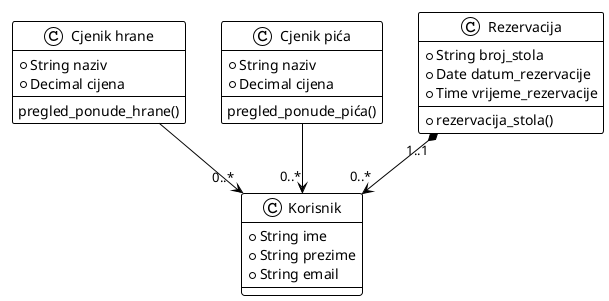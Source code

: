 @startuml

!theme plain

class "Cjenik hrane" as ch{
    +String naziv
    +Decimal cijena
    ---
    pregled_ponude_hrane()
}

class "Cjenik pića" as cp{
    +String naziv
    +Decimal cijena
    ---
    pregled_ponude_pića()
}
class "Korisnik" as k{
    +String ime
    +String prezime
    +String email
}

class "Rezervacija" as r{
    +String broj_stola
    +Date datum_rezervacije
    +Time vrijeme_rezervacije
    ---
    +rezervacija_stola()
}

r "1..1" *--> "0..*" k
ch --> "0..*" k
cp --> "0..*"k

@enduml
